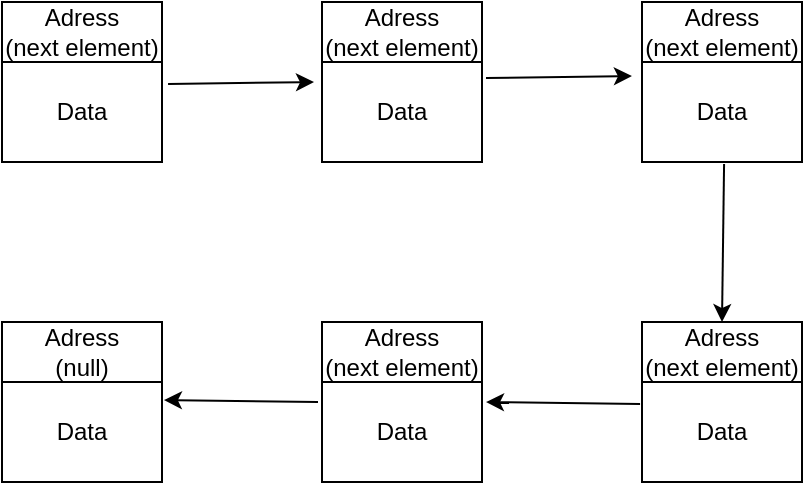 <mxfile>
    <diagram id="lz1oMVe9iQS5v_Gks_XV" name="Страница 1">
        <mxGraphModel dx="650" dy="357" grid="1" gridSize="10" guides="1" tooltips="1" connect="1" arrows="1" fold="1" page="1" pageScale="1" pageWidth="827" pageHeight="1169" math="0" shadow="0">
            <root>
                <mxCell id="0"/>
                <mxCell id="1" parent="0"/>
                <mxCell id="14" value="Adress&lt;br&gt;(next element)" style="swimlane;fontStyle=0;childLayout=stackLayout;horizontal=1;startSize=30;horizontalStack=0;resizeParent=1;resizeParentMax=0;resizeLast=0;collapsible=1;marginBottom=0;whiteSpace=wrap;html=1;strokeColor=default;" vertex="1" parent="1">
                    <mxGeometry x="40" y="120" width="80" height="80" as="geometry">
                        <mxRectangle x="40" y="120" width="80" height="30" as="alternateBounds"/>
                    </mxGeometry>
                </mxCell>
                <mxCell id="15" value="Data" style="text;strokeColor=none;fillColor=none;align=center;verticalAlign=middle;spacingLeft=4;spacingRight=4;overflow=hidden;points=[[0,0.5],[1,0.5]];portConstraint=eastwest;rotatable=0;whiteSpace=wrap;html=1;" vertex="1" parent="14">
                    <mxGeometry y="30" width="80" height="50" as="geometry"/>
                </mxCell>
                <mxCell id="18" value="Adress&lt;br&gt;(next element)" style="swimlane;fontStyle=0;childLayout=stackLayout;horizontal=1;startSize=30;horizontalStack=0;resizeParent=1;resizeParentMax=0;resizeLast=0;collapsible=1;marginBottom=0;whiteSpace=wrap;html=1;strokeColor=default;" vertex="1" parent="1">
                    <mxGeometry x="200" y="120" width="80" height="80" as="geometry">
                        <mxRectangle x="40" y="120" width="80" height="30" as="alternateBounds"/>
                    </mxGeometry>
                </mxCell>
                <mxCell id="19" value="Data" style="text;strokeColor=none;fillColor=none;align=center;verticalAlign=middle;spacingLeft=4;spacingRight=4;overflow=hidden;points=[[0,0.5],[1,0.5]];portConstraint=eastwest;rotatable=0;whiteSpace=wrap;html=1;" vertex="1" parent="18">
                    <mxGeometry y="30" width="80" height="50" as="geometry"/>
                </mxCell>
                <mxCell id="20" value="Adress&lt;br&gt;(next element)" style="swimlane;fontStyle=0;childLayout=stackLayout;horizontal=1;startSize=30;horizontalStack=0;resizeParent=1;resizeParentMax=0;resizeLast=0;collapsible=1;marginBottom=0;whiteSpace=wrap;html=1;strokeColor=default;" vertex="1" parent="1">
                    <mxGeometry x="360" y="120" width="80" height="80" as="geometry">
                        <mxRectangle x="40" y="120" width="80" height="30" as="alternateBounds"/>
                    </mxGeometry>
                </mxCell>
                <mxCell id="21" value="Data" style="text;strokeColor=none;fillColor=none;align=center;verticalAlign=middle;spacingLeft=4;spacingRight=4;overflow=hidden;points=[[0,0.5],[1,0.5]];portConstraint=eastwest;rotatable=0;whiteSpace=wrap;html=1;" vertex="1" parent="20">
                    <mxGeometry y="30" width="80" height="50" as="geometry"/>
                </mxCell>
                <mxCell id="22" value="Adress&lt;br&gt;(next element)" style="swimlane;fontStyle=0;childLayout=stackLayout;horizontal=1;startSize=30;horizontalStack=0;resizeParent=1;resizeParentMax=0;resizeLast=0;collapsible=1;marginBottom=0;whiteSpace=wrap;html=1;strokeColor=default;" vertex="1" parent="1">
                    <mxGeometry x="360" y="280" width="80" height="80" as="geometry">
                        <mxRectangle x="40" y="120" width="80" height="30" as="alternateBounds"/>
                    </mxGeometry>
                </mxCell>
                <mxCell id="23" value="Data" style="text;strokeColor=none;fillColor=none;align=center;verticalAlign=middle;spacingLeft=4;spacingRight=4;overflow=hidden;points=[[0,0.5],[1,0.5]];portConstraint=eastwest;rotatable=0;whiteSpace=wrap;html=1;" vertex="1" parent="22">
                    <mxGeometry y="30" width="80" height="50" as="geometry"/>
                </mxCell>
                <mxCell id="24" value="Adress&lt;br&gt;(next element)" style="swimlane;fontStyle=0;childLayout=stackLayout;horizontal=1;startSize=30;horizontalStack=0;resizeParent=1;resizeParentMax=0;resizeLast=0;collapsible=1;marginBottom=0;whiteSpace=wrap;html=1;strokeColor=default;" vertex="1" parent="1">
                    <mxGeometry x="200" y="280" width="80" height="80" as="geometry">
                        <mxRectangle x="40" y="120" width="80" height="30" as="alternateBounds"/>
                    </mxGeometry>
                </mxCell>
                <mxCell id="25" value="Data" style="text;strokeColor=none;fillColor=none;align=center;verticalAlign=middle;spacingLeft=4;spacingRight=4;overflow=hidden;points=[[0,0.5],[1,0.5]];portConstraint=eastwest;rotatable=0;whiteSpace=wrap;html=1;" vertex="1" parent="24">
                    <mxGeometry y="30" width="80" height="50" as="geometry"/>
                </mxCell>
                <mxCell id="26" value="Adress&lt;br&gt;(null)" style="swimlane;fontStyle=0;childLayout=stackLayout;horizontal=1;startSize=30;horizontalStack=0;resizeParent=1;resizeParentMax=0;resizeLast=0;collapsible=1;marginBottom=0;whiteSpace=wrap;html=1;strokeColor=default;" vertex="1" parent="1">
                    <mxGeometry x="40" y="280" width="80" height="80" as="geometry">
                        <mxRectangle x="40" y="120" width="80" height="30" as="alternateBounds"/>
                    </mxGeometry>
                </mxCell>
                <mxCell id="27" value="Data" style="text;strokeColor=none;fillColor=none;align=center;verticalAlign=middle;spacingLeft=4;spacingRight=4;overflow=hidden;points=[[0,0.5],[1,0.5]];portConstraint=eastwest;rotatable=0;whiteSpace=wrap;html=1;" vertex="1" parent="26">
                    <mxGeometry y="30" width="80" height="50" as="geometry"/>
                </mxCell>
                <mxCell id="28" value="" style="endArrow=classic;html=1;exitX=1.038;exitY=0.28;exitDx=0;exitDy=0;exitPerimeter=0;entryX=-0.05;entryY=0.26;entryDx=0;entryDy=0;entryPerimeter=0;" edge="1" parent="1">
                    <mxGeometry width="50" height="50" relative="1" as="geometry">
                        <mxPoint x="123.04" y="161" as="sourcePoint"/>
                        <mxPoint x="196" y="160" as="targetPoint"/>
                    </mxGeometry>
                </mxCell>
                <mxCell id="29" value="" style="endArrow=classic;html=1;exitX=1.038;exitY=0.28;exitDx=0;exitDy=0;exitPerimeter=0;entryX=-0.05;entryY=0.26;entryDx=0;entryDy=0;entryPerimeter=0;" edge="1" parent="1">
                    <mxGeometry width="50" height="50" relative="1" as="geometry">
                        <mxPoint x="282" y="158" as="sourcePoint"/>
                        <mxPoint x="354.96" y="157" as="targetPoint"/>
                    </mxGeometry>
                </mxCell>
                <mxCell id="31" value="" style="endArrow=classic;html=1;exitX=0.513;exitY=1.02;exitDx=0;exitDy=0;exitPerimeter=0;entryX=0.5;entryY=0;entryDx=0;entryDy=0;" edge="1" parent="1" source="21" target="22">
                    <mxGeometry width="50" height="50" relative="1" as="geometry">
                        <mxPoint x="270" y="310" as="sourcePoint"/>
                        <mxPoint x="400" y="270" as="targetPoint"/>
                    </mxGeometry>
                </mxCell>
                <mxCell id="32" value="" style="endArrow=classic;html=1;exitX=-0.012;exitY=0.22;exitDx=0;exitDy=0;exitPerimeter=0;entryX=1.025;entryY=0.32;entryDx=0;entryDy=0;entryPerimeter=0;" edge="1" parent="1" source="23">
                    <mxGeometry width="50" height="50" relative="1" as="geometry">
                        <mxPoint x="355.04" y="322" as="sourcePoint"/>
                        <mxPoint x="282" y="320" as="targetPoint"/>
                    </mxGeometry>
                </mxCell>
                <mxCell id="33" value="" style="endArrow=classic;html=1;exitX=-0.012;exitY=0.22;exitDx=0;exitDy=0;exitPerimeter=0;entryX=1.025;entryY=0.32;entryDx=0;entryDy=0;entryPerimeter=0;" edge="1" parent="1">
                    <mxGeometry width="50" height="50" relative="1" as="geometry">
                        <mxPoint x="198" y="320" as="sourcePoint"/>
                        <mxPoint x="120.96" y="319" as="targetPoint"/>
                    </mxGeometry>
                </mxCell>
            </root>
        </mxGraphModel>
    </diagram>
</mxfile>